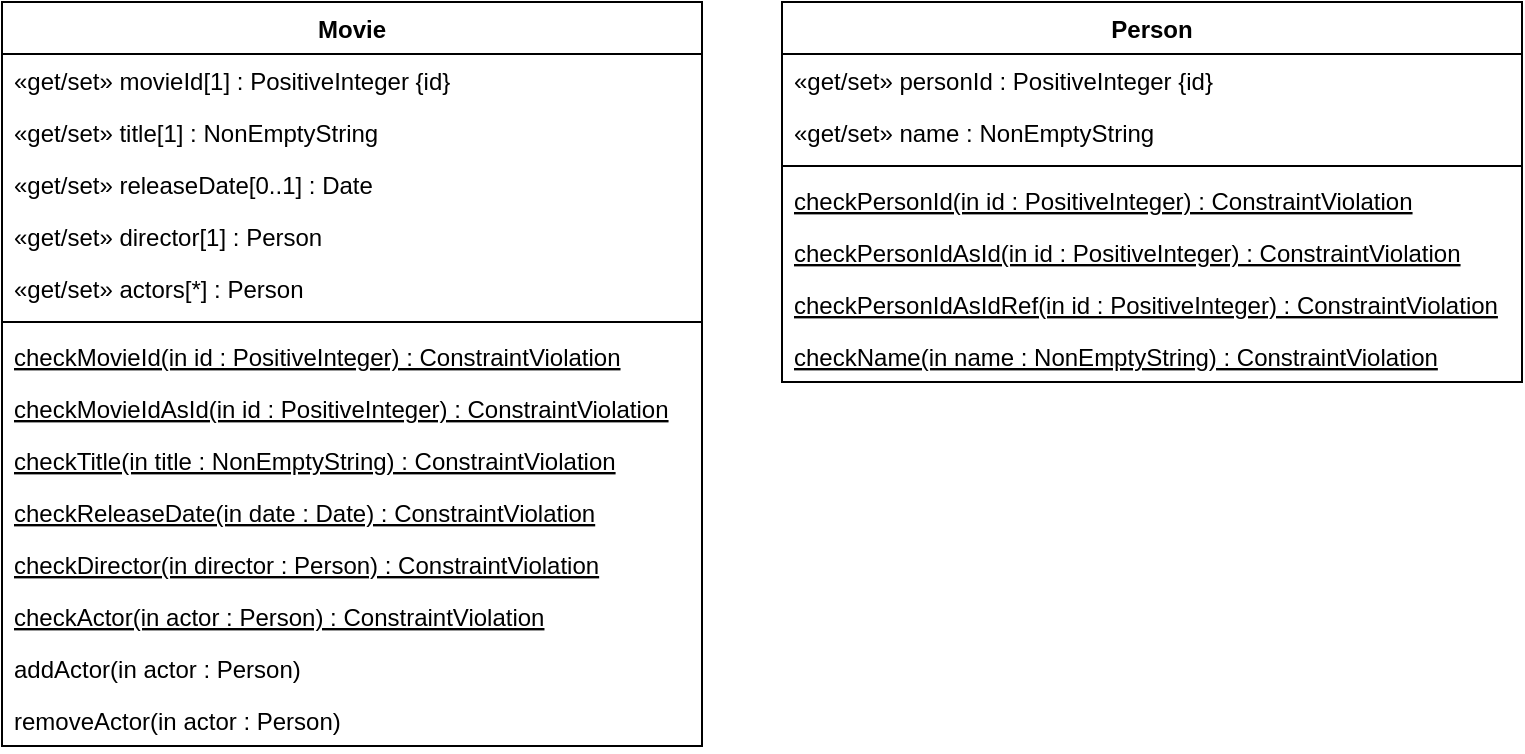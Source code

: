 <mxfile version="20.8.11" type="device"><diagram name="Seite-1" id="56pWksoZ0e1JbsKAL9xR"><mxGraphModel dx="472" dy="697" grid="1" gridSize="10" guides="1" tooltips="1" connect="1" arrows="1" fold="1" page="1" pageScale="1" pageWidth="827" pageHeight="1169" math="0" shadow="0"><root><mxCell id="0"/><mxCell id="1" parent="0"/><mxCell id="woLH1raHAGCr-jE1cFck-1" value="Movie&#10;" style="swimlane;fontStyle=1;align=center;verticalAlign=top;childLayout=stackLayout;horizontal=1;startSize=26;horizontalStack=0;resizeParent=1;resizeParentMax=0;resizeLast=0;collapsible=1;marginBottom=0;" vertex="1" parent="1"><mxGeometry x="40" y="200" width="350" height="372" as="geometry"/></mxCell><mxCell id="woLH1raHAGCr-jE1cFck-5" value="«get/set» movieId[1] : PositiveInteger {id}" style="text;strokeColor=none;fillColor=none;align=left;verticalAlign=top;spacingLeft=4;spacingRight=4;overflow=hidden;rotatable=0;points=[[0,0.5],[1,0.5]];portConstraint=eastwest;" vertex="1" parent="woLH1raHAGCr-jE1cFck-1"><mxGeometry y="26" width="350" height="26" as="geometry"/></mxCell><mxCell id="woLH1raHAGCr-jE1cFck-6" value="«get/set» title[1] : NonEmptyString" style="text;strokeColor=none;fillColor=none;align=left;verticalAlign=top;spacingLeft=4;spacingRight=4;overflow=hidden;rotatable=0;points=[[0,0.5],[1,0.5]];portConstraint=eastwest;" vertex="1" parent="woLH1raHAGCr-jE1cFck-1"><mxGeometry y="52" width="350" height="26" as="geometry"/></mxCell><mxCell id="woLH1raHAGCr-jE1cFck-8" value="«get/set» releaseDate[0..1] : Date" style="text;strokeColor=none;fillColor=none;align=left;verticalAlign=top;spacingLeft=4;spacingRight=4;overflow=hidden;rotatable=0;points=[[0,0.5],[1,0.5]];portConstraint=eastwest;" vertex="1" parent="woLH1raHAGCr-jE1cFck-1"><mxGeometry y="78" width="350" height="26" as="geometry"/></mxCell><mxCell id="woLH1raHAGCr-jE1cFck-9" value="«get/set» director[1] : Person" style="text;strokeColor=none;fillColor=none;align=left;verticalAlign=top;spacingLeft=4;spacingRight=4;overflow=hidden;rotatable=0;points=[[0,0.5],[1,0.5]];portConstraint=eastwest;" vertex="1" parent="woLH1raHAGCr-jE1cFck-1"><mxGeometry y="104" width="350" height="26" as="geometry"/></mxCell><mxCell id="woLH1raHAGCr-jE1cFck-7" value="«get/set» actors[*] : Person" style="text;strokeColor=none;fillColor=none;align=left;verticalAlign=top;spacingLeft=4;spacingRight=4;overflow=hidden;rotatable=0;points=[[0,0.5],[1,0.5]];portConstraint=eastwest;" vertex="1" parent="woLH1raHAGCr-jE1cFck-1"><mxGeometry y="130" width="350" height="26" as="geometry"/></mxCell><mxCell id="woLH1raHAGCr-jE1cFck-3" value="" style="line;strokeWidth=1;fillColor=none;align=left;verticalAlign=middle;spacingTop=-1;spacingLeft=3;spacingRight=3;rotatable=0;labelPosition=right;points=[];portConstraint=eastwest;strokeColor=inherit;" vertex="1" parent="woLH1raHAGCr-jE1cFck-1"><mxGeometry y="156" width="350" height="8" as="geometry"/></mxCell><mxCell id="woLH1raHAGCr-jE1cFck-4" value="checkMovieId(in id : PositiveInteger) : ConstraintViolation" style="text;strokeColor=none;fillColor=none;align=left;verticalAlign=top;spacingLeft=4;spacingRight=4;overflow=hidden;rotatable=0;points=[[0,0.5],[1,0.5]];portConstraint=eastwest;fontStyle=4" vertex="1" parent="woLH1raHAGCr-jE1cFck-1"><mxGeometry y="164" width="350" height="26" as="geometry"/></mxCell><mxCell id="woLH1raHAGCr-jE1cFck-10" value="checkMovieIdAsId(in id : PositiveInteger) : ConstraintViolation" style="text;strokeColor=none;fillColor=none;align=left;verticalAlign=top;spacingLeft=4;spacingRight=4;overflow=hidden;rotatable=0;points=[[0,0.5],[1,0.5]];portConstraint=eastwest;fontStyle=4" vertex="1" parent="woLH1raHAGCr-jE1cFck-1"><mxGeometry y="190" width="350" height="26" as="geometry"/></mxCell><mxCell id="woLH1raHAGCr-jE1cFck-11" value="checkTitle(in title : NonEmptyString) : ConstraintViolation" style="text;strokeColor=none;fillColor=none;align=left;verticalAlign=top;spacingLeft=4;spacingRight=4;overflow=hidden;rotatable=0;points=[[0,0.5],[1,0.5]];portConstraint=eastwest;fontStyle=4" vertex="1" parent="woLH1raHAGCr-jE1cFck-1"><mxGeometry y="216" width="350" height="26" as="geometry"/></mxCell><mxCell id="woLH1raHAGCr-jE1cFck-13" value="checkReleaseDate(in date : Date) : ConstraintViolation" style="text;strokeColor=none;fillColor=none;align=left;verticalAlign=top;spacingLeft=4;spacingRight=4;overflow=hidden;rotatable=0;points=[[0,0.5],[1,0.5]];portConstraint=eastwest;fontStyle=4" vertex="1" parent="woLH1raHAGCr-jE1cFck-1"><mxGeometry y="242" width="350" height="26" as="geometry"/></mxCell><mxCell id="woLH1raHAGCr-jE1cFck-12" value="checkDirector(in director : Person) : ConstraintViolation" style="text;strokeColor=none;fillColor=none;align=left;verticalAlign=top;spacingLeft=4;spacingRight=4;overflow=hidden;rotatable=0;points=[[0,0.5],[1,0.5]];portConstraint=eastwest;fontStyle=4" vertex="1" parent="woLH1raHAGCr-jE1cFck-1"><mxGeometry y="268" width="350" height="26" as="geometry"/></mxCell><mxCell id="woLH1raHAGCr-jE1cFck-14" value="checkActor(in actor : Person) : ConstraintViolation" style="text;strokeColor=none;fillColor=none;align=left;verticalAlign=top;spacingLeft=4;spacingRight=4;overflow=hidden;rotatable=0;points=[[0,0.5],[1,0.5]];portConstraint=eastwest;fontStyle=4" vertex="1" parent="woLH1raHAGCr-jE1cFck-1"><mxGeometry y="294" width="350" height="26" as="geometry"/></mxCell><mxCell id="woLH1raHAGCr-jE1cFck-16" value="addActor(in actor : Person)" style="text;strokeColor=none;fillColor=none;align=left;verticalAlign=top;spacingLeft=4;spacingRight=4;overflow=hidden;rotatable=0;points=[[0,0.5],[1,0.5]];portConstraint=eastwest;" vertex="1" parent="woLH1raHAGCr-jE1cFck-1"><mxGeometry y="320" width="350" height="26" as="geometry"/></mxCell><mxCell id="woLH1raHAGCr-jE1cFck-17" value="removeActor(in actor : Person)" style="text;strokeColor=none;fillColor=none;align=left;verticalAlign=top;spacingLeft=4;spacingRight=4;overflow=hidden;rotatable=0;points=[[0,0.5],[1,0.5]];portConstraint=eastwest;" vertex="1" parent="woLH1raHAGCr-jE1cFck-1"><mxGeometry y="346" width="350" height="26" as="geometry"/></mxCell><mxCell id="woLH1raHAGCr-jE1cFck-25" value="Person" style="swimlane;fontStyle=1;align=center;verticalAlign=top;childLayout=stackLayout;horizontal=1;startSize=26;horizontalStack=0;resizeParent=1;resizeParentMax=0;resizeLast=0;collapsible=1;marginBottom=0;" vertex="1" parent="1"><mxGeometry x="430" y="200" width="370" height="190" as="geometry"/></mxCell><mxCell id="woLH1raHAGCr-jE1cFck-19" value="«get/set» personId : PositiveInteger {id}" style="text;strokeColor=none;fillColor=none;align=left;verticalAlign=top;spacingLeft=4;spacingRight=4;overflow=hidden;rotatable=0;points=[[0,0.5],[1,0.5]];portConstraint=eastwest;" vertex="1" parent="woLH1raHAGCr-jE1cFck-25"><mxGeometry y="26" width="370" height="26" as="geometry"/></mxCell><mxCell id="woLH1raHAGCr-jE1cFck-20" value="«get/set» name : NonEmptyString" style="text;strokeColor=none;fillColor=none;align=left;verticalAlign=top;spacingLeft=4;spacingRight=4;overflow=hidden;rotatable=0;points=[[0,0.5],[1,0.5]];portConstraint=eastwest;" vertex="1" parent="woLH1raHAGCr-jE1cFck-25"><mxGeometry y="52" width="370" height="26" as="geometry"/></mxCell><mxCell id="woLH1raHAGCr-jE1cFck-27" value="" style="line;strokeWidth=1;fillColor=none;align=left;verticalAlign=middle;spacingTop=-1;spacingLeft=3;spacingRight=3;rotatable=0;labelPosition=right;points=[];portConstraint=eastwest;strokeColor=inherit;" vertex="1" parent="woLH1raHAGCr-jE1cFck-25"><mxGeometry y="78" width="370" height="8" as="geometry"/></mxCell><mxCell id="woLH1raHAGCr-jE1cFck-29" value="checkPersonId(in id : PositiveInteger) : ConstraintViolation" style="text;strokeColor=none;fillColor=none;align=left;verticalAlign=top;spacingLeft=4;spacingRight=4;overflow=hidden;rotatable=0;points=[[0,0.5],[1,0.5]];portConstraint=eastwest;fontStyle=4" vertex="1" parent="woLH1raHAGCr-jE1cFck-25"><mxGeometry y="86" width="370" height="26" as="geometry"/></mxCell><mxCell id="woLH1raHAGCr-jE1cFck-31" value="checkPersonIdAsId(in id : PositiveInteger) : ConstraintViolation" style="text;strokeColor=none;fillColor=none;align=left;verticalAlign=top;spacingLeft=4;spacingRight=4;overflow=hidden;rotatable=0;points=[[0,0.5],[1,0.5]];portConstraint=eastwest;fontStyle=4" vertex="1" parent="woLH1raHAGCr-jE1cFck-25"><mxGeometry y="112" width="370" height="26" as="geometry"/></mxCell><mxCell id="woLH1raHAGCr-jE1cFck-30" value="checkPersonIdAsIdRef(in id : PositiveInteger) : ConstraintViolation" style="text;strokeColor=none;fillColor=none;align=left;verticalAlign=top;spacingLeft=4;spacingRight=4;overflow=hidden;rotatable=0;points=[[0,0.5],[1,0.5]];portConstraint=eastwest;fontStyle=4" vertex="1" parent="woLH1raHAGCr-jE1cFck-25"><mxGeometry y="138" width="370" height="26" as="geometry"/></mxCell><mxCell id="woLH1raHAGCr-jE1cFck-32" value="checkName(in name : NonEmptyString) : ConstraintViolation" style="text;strokeColor=none;fillColor=none;align=left;verticalAlign=top;spacingLeft=4;spacingRight=4;overflow=hidden;rotatable=0;points=[[0,0.5],[1,0.5]];portConstraint=eastwest;fontStyle=4" vertex="1" parent="woLH1raHAGCr-jE1cFck-25"><mxGeometry y="164" width="370" height="26" as="geometry"/></mxCell></root></mxGraphModel></diagram></mxfile>
